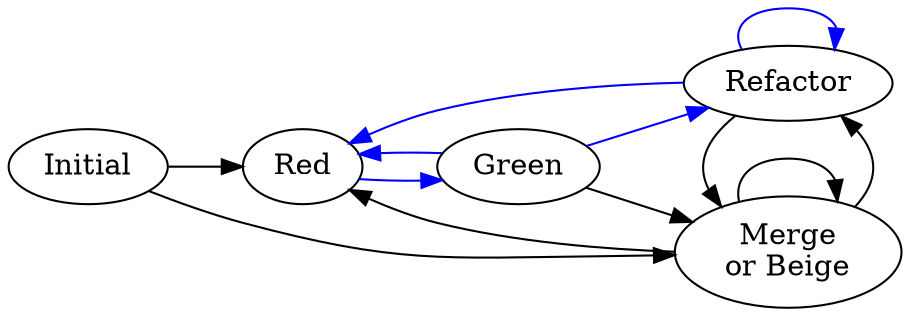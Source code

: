 digraph commit_states {
	rankdir="LR";

	initial [label="Initial"];
	red [label="Red"];
	{
		rank=same;
		mb [label="Merge\nor Beige"];
		refactor [label="Refactor"];
	}

	green [label="Green"];

	initial -> red;
	initial -> mb [constraint=false];

	red -> green [color=blue];

	green -> red [color=blue];
	green -> mb;
	green -> refactor [color=blue];

	mb -> red;
	mb -> refactor;
	mb -> mb;

	refactor -> red [color=blue];
	refactor -> refactor [color=blue];
	refactor -> mb;
}
